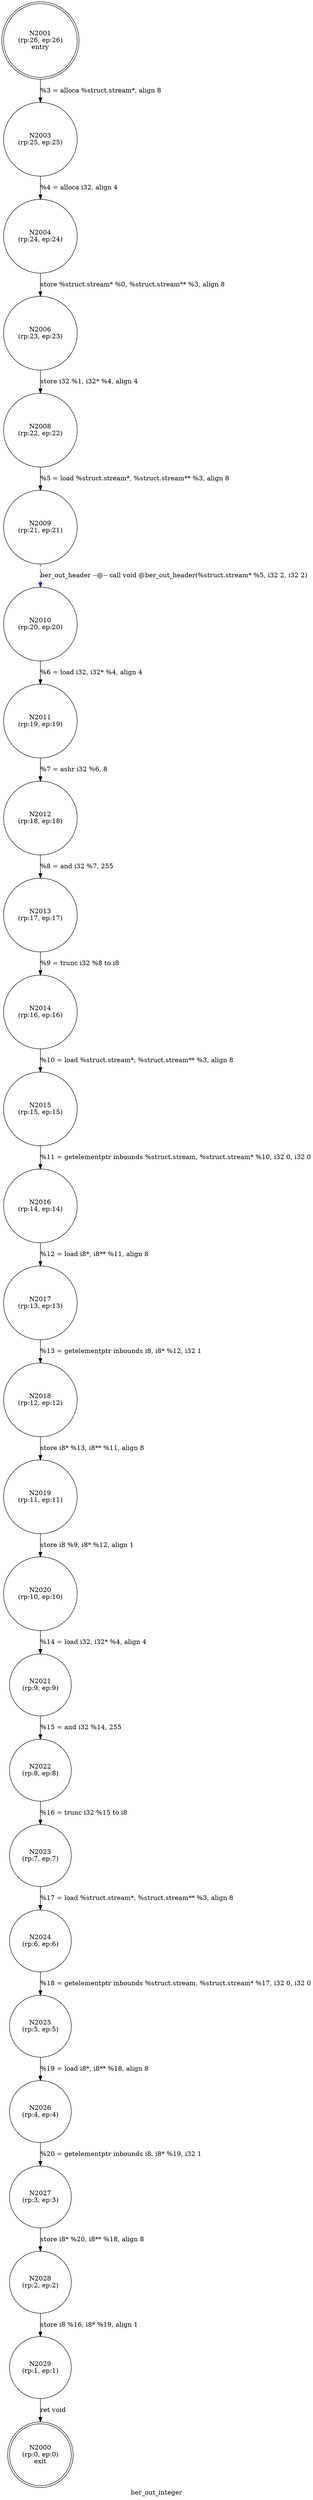 digraph ber_out_integer {
label="ber_out_integer"
2000 [label="N2000\n(rp:0, ep:0)\nexit", shape="doublecircle"]
2001 [label="N2001\n(rp:26, ep:26)\nentry", shape="doublecircle"]
2001 -> 2003 [label="%3 = alloca %struct.stream*, align 8"]
2003 [label="N2003\n(rp:25, ep:25)", shape="circle"]
2003 -> 2004 [label="%4 = alloca i32, align 4"]
2004 [label="N2004\n(rp:24, ep:24)", shape="circle"]
2004 -> 2006 [label="store %struct.stream* %0, %struct.stream** %3, align 8"]
2006 [label="N2006\n(rp:23, ep:23)", shape="circle"]
2006 -> 2008 [label="store i32 %1, i32* %4, align 4"]
2008 [label="N2008\n(rp:22, ep:22)", shape="circle"]
2008 -> 2009 [label="%5 = load %struct.stream*, %struct.stream** %3, align 8"]
2009 [label="N2009\n(rp:21, ep:21)", shape="circle"]
2009 -> 2010 [label="ber_out_header --@-- call void @ber_out_header(%struct.stream* %5, i32 2, i32 2)", style="dashed", color="blue"]
2010 [label="N2010\n(rp:20, ep:20)", shape="circle"]
2010 -> 2011 [label="%6 = load i32, i32* %4, align 4"]
2011 [label="N2011\n(rp:19, ep:19)", shape="circle"]
2011 -> 2012 [label="%7 = ashr i32 %6, 8"]
2012 [label="N2012\n(rp:18, ep:18)", shape="circle"]
2012 -> 2013 [label="%8 = and i32 %7, 255"]
2013 [label="N2013\n(rp:17, ep:17)", shape="circle"]
2013 -> 2014 [label="%9 = trunc i32 %8 to i8"]
2014 [label="N2014\n(rp:16, ep:16)", shape="circle"]
2014 -> 2015 [label="%10 = load %struct.stream*, %struct.stream** %3, align 8"]
2015 [label="N2015\n(rp:15, ep:15)", shape="circle"]
2015 -> 2016 [label="%11 = getelementptr inbounds %struct.stream, %struct.stream* %10, i32 0, i32 0"]
2016 [label="N2016\n(rp:14, ep:14)", shape="circle"]
2016 -> 2017 [label="%12 = load i8*, i8** %11, align 8"]
2017 [label="N2017\n(rp:13, ep:13)", shape="circle"]
2017 -> 2018 [label="%13 = getelementptr inbounds i8, i8* %12, i32 1"]
2018 [label="N2018\n(rp:12, ep:12)", shape="circle"]
2018 -> 2019 [label="store i8* %13, i8** %11, align 8"]
2019 [label="N2019\n(rp:11, ep:11)", shape="circle"]
2019 -> 2020 [label="store i8 %9, i8* %12, align 1"]
2020 [label="N2020\n(rp:10, ep:10)", shape="circle"]
2020 -> 2021 [label="%14 = load i32, i32* %4, align 4"]
2021 [label="N2021\n(rp:9, ep:9)", shape="circle"]
2021 -> 2022 [label="%15 = and i32 %14, 255"]
2022 [label="N2022\n(rp:8, ep:8)", shape="circle"]
2022 -> 2023 [label="%16 = trunc i32 %15 to i8"]
2023 [label="N2023\n(rp:7, ep:7)", shape="circle"]
2023 -> 2024 [label="%17 = load %struct.stream*, %struct.stream** %3, align 8"]
2024 [label="N2024\n(rp:6, ep:6)", shape="circle"]
2024 -> 2025 [label="%18 = getelementptr inbounds %struct.stream, %struct.stream* %17, i32 0, i32 0"]
2025 [label="N2025\n(rp:5, ep:5)", shape="circle"]
2025 -> 2026 [label="%19 = load i8*, i8** %18, align 8"]
2026 [label="N2026\n(rp:4, ep:4)", shape="circle"]
2026 -> 2027 [label="%20 = getelementptr inbounds i8, i8* %19, i32 1"]
2027 [label="N2027\n(rp:3, ep:3)", shape="circle"]
2027 -> 2028 [label="store i8* %20, i8** %18, align 8"]
2028 [label="N2028\n(rp:2, ep:2)", shape="circle"]
2028 -> 2029 [label="store i8 %16, i8* %19, align 1"]
2029 [label="N2029\n(rp:1, ep:1)", shape="circle"]
2029 -> 2000 [label="ret void"]
}
